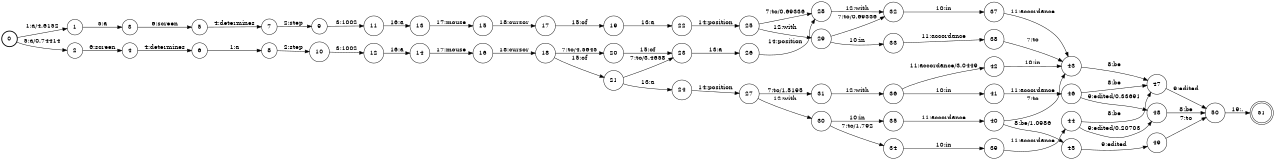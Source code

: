 digraph FST {
rankdir = LR;
size = "8.5,11";
label = "";
center = 1;
orientation = Portrait;
ranksep = "0.4";
nodesep = "0.25";
0 [label = "0", shape = circle, style = bold, fontsize = 14]
	0 -> 1 [label = "1:a/4.6152", fontsize = 14];
	0 -> 2 [label = "5:a/0.74414", fontsize = 14];
1 [label = "1", shape = circle, style = solid, fontsize = 14]
	1 -> 3 [label = "5:a", fontsize = 14];
2 [label = "2", shape = circle, style = solid, fontsize = 14]
	2 -> 4 [label = "6:screen", fontsize = 14];
3 [label = "3", shape = circle, style = solid, fontsize = 14]
	3 -> 5 [label = "6:screen", fontsize = 14];
4 [label = "4", shape = circle, style = solid, fontsize = 14]
	4 -> 6 [label = "4:determines", fontsize = 14];
5 [label = "5", shape = circle, style = solid, fontsize = 14]
	5 -> 7 [label = "4:determines", fontsize = 14];
6 [label = "6", shape = circle, style = solid, fontsize = 14]
	6 -> 8 [label = "1:a", fontsize = 14];
7 [label = "7", shape = circle, style = solid, fontsize = 14]
	7 -> 9 [label = "2:step", fontsize = 14];
8 [label = "8", shape = circle, style = solid, fontsize = 14]
	8 -> 10 [label = "2:step", fontsize = 14];
9 [label = "9", shape = circle, style = solid, fontsize = 14]
	9 -> 11 [label = "3:1002", fontsize = 14];
10 [label = "10", shape = circle, style = solid, fontsize = 14]
	10 -> 12 [label = "3:1002", fontsize = 14];
11 [label = "11", shape = circle, style = solid, fontsize = 14]
	11 -> 13 [label = "16:a", fontsize = 14];
12 [label = "12", shape = circle, style = solid, fontsize = 14]
	12 -> 14 [label = "16:a", fontsize = 14];
13 [label = "13", shape = circle, style = solid, fontsize = 14]
	13 -> 15 [label = "17:mouse", fontsize = 14];
14 [label = "14", shape = circle, style = solid, fontsize = 14]
	14 -> 16 [label = "17:mouse", fontsize = 14];
15 [label = "15", shape = circle, style = solid, fontsize = 14]
	15 -> 17 [label = "18:cursor", fontsize = 14];
16 [label = "16", shape = circle, style = solid, fontsize = 14]
	16 -> 18 [label = "18:cursor", fontsize = 14];
17 [label = "17", shape = circle, style = solid, fontsize = 14]
	17 -> 19 [label = "15:of", fontsize = 14];
18 [label = "18", shape = circle, style = solid, fontsize = 14]
	18 -> 20 [label = "7:to/4.5645", fontsize = 14];
	18 -> 21 [label = "15:of", fontsize = 14];
19 [label = "19", shape = circle, style = solid, fontsize = 14]
	19 -> 22 [label = "13:a", fontsize = 14];
20 [label = "20", shape = circle, style = solid, fontsize = 14]
	20 -> 23 [label = "15:of", fontsize = 14];
21 [label = "21", shape = circle, style = solid, fontsize = 14]
	21 -> 24 [label = "13:a", fontsize = 14];
	21 -> 23 [label = "7:to/3.4658", fontsize = 14];
22 [label = "22", shape = circle, style = solid, fontsize = 14]
	22 -> 25 [label = "14:position", fontsize = 14];
23 [label = "23", shape = circle, style = solid, fontsize = 14]
	23 -> 26 [label = "13:a", fontsize = 14];
24 [label = "24", shape = circle, style = solid, fontsize = 14]
	24 -> 27 [label = "14:position", fontsize = 14];
25 [label = "25", shape = circle, style = solid, fontsize = 14]
	25 -> 28 [label = "7:to/0.69336", fontsize = 14];
	25 -> 29 [label = "12:with", fontsize = 14];
26 [label = "26", shape = circle, style = solid, fontsize = 14]
	26 -> 28 [label = "14:position", fontsize = 14];
27 [label = "27", shape = circle, style = solid, fontsize = 14]
	27 -> 31 [label = "7:to/1.5195", fontsize = 14];
	27 -> 30 [label = "12:with", fontsize = 14];
28 [label = "28", shape = circle, style = solid, fontsize = 14]
	28 -> 32 [label = "12:with", fontsize = 14];
29 [label = "29", shape = circle, style = solid, fontsize = 14]
	29 -> 32 [label = "7:to/0.69336", fontsize = 14];
	29 -> 33 [label = "10:in", fontsize = 14];
30 [label = "30", shape = circle, style = solid, fontsize = 14]
	30 -> 34 [label = "7:to/1.792", fontsize = 14];
	30 -> 35 [label = "10:in", fontsize = 14];
31 [label = "31", shape = circle, style = solid, fontsize = 14]
	31 -> 36 [label = "12:with", fontsize = 14];
32 [label = "32", shape = circle, style = solid, fontsize = 14]
	32 -> 37 [label = "10:in", fontsize = 14];
33 [label = "33", shape = circle, style = solid, fontsize = 14]
	33 -> 38 [label = "11:accordance", fontsize = 14];
34 [label = "34", shape = circle, style = solid, fontsize = 14]
	34 -> 39 [label = "10:in", fontsize = 14];
35 [label = "35", shape = circle, style = solid, fontsize = 14]
	35 -> 40 [label = "11:accordance", fontsize = 14];
36 [label = "36", shape = circle, style = solid, fontsize = 14]
	36 -> 41 [label = "10:in", fontsize = 14];
	36 -> 42 [label = "11:accordance/3.0449", fontsize = 14];
37 [label = "37", shape = circle, style = solid, fontsize = 14]
	37 -> 43 [label = "11:accordance", fontsize = 14];
38 [label = "38", shape = circle, style = solid, fontsize = 14]
	38 -> 43 [label = "7:to", fontsize = 14];
39 [label = "39", shape = circle, style = solid, fontsize = 14]
	39 -> 44 [label = "11:accordance", fontsize = 14];
40 [label = "40", shape = circle, style = solid, fontsize = 14]
	40 -> 43 [label = "7:to", fontsize = 14];
	40 -> 45 [label = "8:be/1.0986", fontsize = 14];
41 [label = "41", shape = circle, style = solid, fontsize = 14]
	41 -> 46 [label = "11:accordance", fontsize = 14];
42 [label = "42", shape = circle, style = solid, fontsize = 14]
	42 -> 43 [label = "10:in", fontsize = 14];
43 [label = "43", shape = circle, style = solid, fontsize = 14]
	43 -> 47 [label = "8:be", fontsize = 14];
44 [label = "44", shape = circle, style = solid, fontsize = 14]
	44 -> 47 [label = "8:be", fontsize = 14];
	44 -> 48 [label = "9:edited/0.20703", fontsize = 14];
45 [label = "45", shape = circle, style = solid, fontsize = 14]
	45 -> 49 [label = "9:edited", fontsize = 14];
46 [label = "46", shape = circle, style = solid, fontsize = 14]
	46 -> 47 [label = "8:be", fontsize = 14];
	46 -> 48 [label = "9:edited/0.33691", fontsize = 14];
47 [label = "47", shape = circle, style = solid, fontsize = 14]
	47 -> 50 [label = "9:edited", fontsize = 14];
48 [label = "48", shape = circle, style = solid, fontsize = 14]
	48 -> 50 [label = "8:be", fontsize = 14];
49 [label = "49", shape = circle, style = solid, fontsize = 14]
	49 -> 50 [label = "7:to", fontsize = 14];
50 [label = "50", shape = circle, style = solid, fontsize = 14]
	50 -> 51 [label = "19:.", fontsize = 14];
51 [label = "51", shape = doublecircle, style = solid, fontsize = 14]
}

